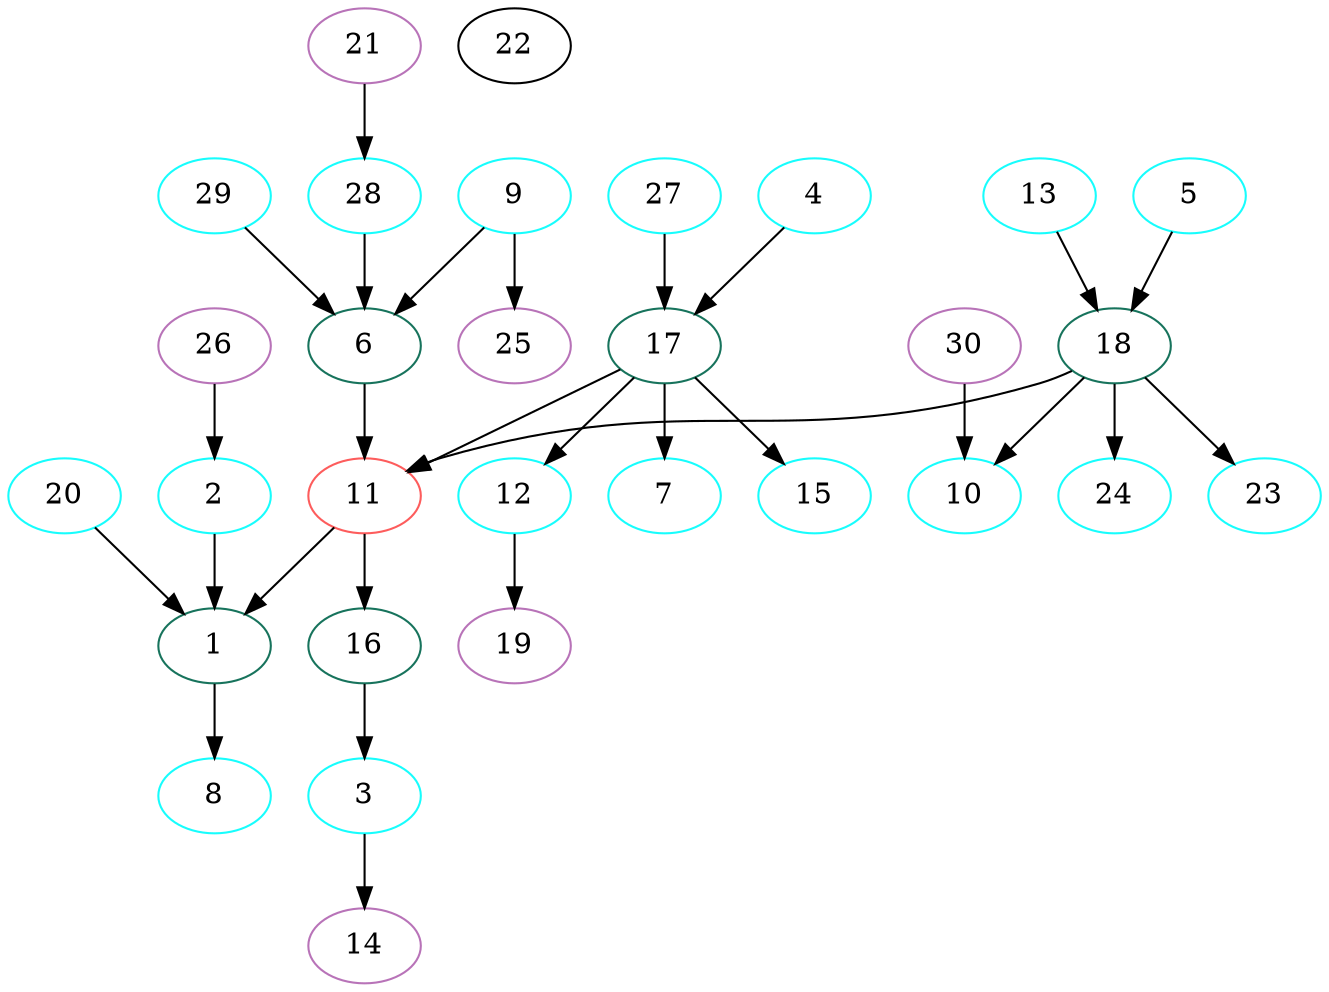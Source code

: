 digraph sample {
11 [color="#fd5c5c"];
6 [color="#17735c"];
1 [color="#17735c"];
16 [color="#17735c"];
17 [color="#17735c"];
18 [color="#17735c"];
9 [color="#17fdfd"];
28 [color="#17fdfd"];
29 [color="#17fdfd"];
8 [color="#17fdfd"];
2 [color="#17fdfd"];
20 [color="#17fdfd"];
3 [color="#17fdfd"];
4 [color="#17fdfd"];
7 [color="#17fdfd"];
12 [color="#17fdfd"];
15 [color="#17fdfd"];
27 [color="#17fdfd"];
5 [color="#17fdfd"];
13 [color="#17fdfd"];
10 [color="#17fdfd"];
23 [color="#17fdfd"];
24 [color="#17fdfd"];
25 [color="#b873b8"];
21 [color="#b873b8"];
26 [color="#b873b8"];
14 [color="#b873b8"];
19 [color="#b873b8"];
30 [color="#b873b8"];
1 -> 8[color="black"];
2 -> 1[color="black"];
3 -> 14[color="black"];
4 -> 17[color="black"];
5 -> 18[color="black"];
6 -> 11[color="black"];
9 -> 6[color="black"];
9 -> 25[color="black"];
11 -> 1[color="black"];
11 -> 16[color="black"];
12 -> 19[color="black"];
13 -> 18[color="black"];
16 -> 3[color="black"];
17 -> 7[color="black"];
17 -> 11[color="black"];
17 -> 12[color="black"];
17 -> 15[color="black"];
18 -> 10[color="black"];
18 -> 11[color="black"];
18 -> 23[color="black"];
18 -> 24[color="black"];
20 -> 1[color="black"];
21 -> 28[color="black"];
26 -> 2[color="black"];
27 -> 17[color="black"];
28 -> 6[color="black"];
29 -> 6[color="black"];
30 -> 10[color="black"];
22[color="black"];
}